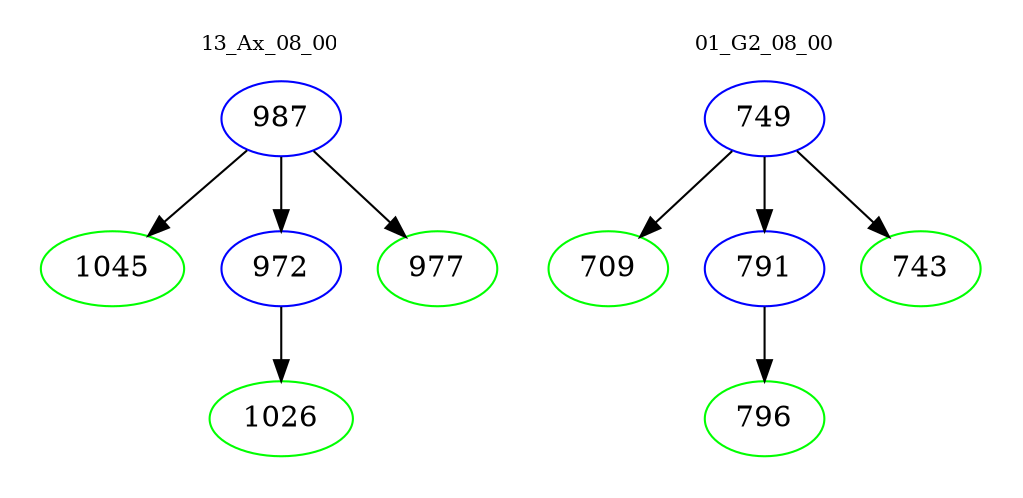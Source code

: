 digraph{
subgraph cluster_0 {
color = white
label = "13_Ax_08_00";
fontsize=10;
T0_987 [label="987", color="blue"]
T0_987 -> T0_1045 [color="black"]
T0_1045 [label="1045", color="green"]
T0_987 -> T0_972 [color="black"]
T0_972 [label="972", color="blue"]
T0_972 -> T0_1026 [color="black"]
T0_1026 [label="1026", color="green"]
T0_987 -> T0_977 [color="black"]
T0_977 [label="977", color="green"]
}
subgraph cluster_1 {
color = white
label = "01_G2_08_00";
fontsize=10;
T1_749 [label="749", color="blue"]
T1_749 -> T1_709 [color="black"]
T1_709 [label="709", color="green"]
T1_749 -> T1_791 [color="black"]
T1_791 [label="791", color="blue"]
T1_791 -> T1_796 [color="black"]
T1_796 [label="796", color="green"]
T1_749 -> T1_743 [color="black"]
T1_743 [label="743", color="green"]
}
}

